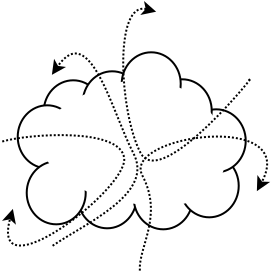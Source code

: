 <?xml version="1.0" encoding="UTF-8"?>
<dia:diagram xmlns:dia="http://www.lysator.liu.se/~alla/dia/">
  <dia:layer name="Background" visible="true">
    <dia:group>
      <dia:group>
        <dia:object type="Standard - Ellipse" version="0" id="O0">
          <dia:attribute name="obj_pos">
            <dia:point val="14.086,8.838"/>
          </dia:attribute>
          <dia:attribute name="obj_bb">
            <dia:rectangle val="14.036,8.788;17.086,12.039"/>
          </dia:attribute>
          <dia:attribute name="elem_corner">
            <dia:point val="14.086,8.838"/>
          </dia:attribute>
          <dia:attribute name="elem_width">
            <dia:real val="2.95"/>
          </dia:attribute>
          <dia:attribute name="elem_height">
            <dia:real val="3.15"/>
          </dia:attribute>
        </dia:object>
        <dia:object type="Standard - Ellipse" version="0" id="O1">
          <dia:attribute name="obj_pos">
            <dia:point val="16.036,8.388"/>
          </dia:attribute>
          <dia:attribute name="obj_bb">
            <dia:rectangle val="15.986,8.338;19.036,11.588"/>
          </dia:attribute>
          <dia:attribute name="elem_corner">
            <dia:point val="16.036,8.388"/>
          </dia:attribute>
          <dia:attribute name="elem_width">
            <dia:real val="2.95"/>
          </dia:attribute>
          <dia:attribute name="elem_height">
            <dia:real val="3.15"/>
          </dia:attribute>
        </dia:object>
        <dia:object type="Standard - Ellipse" version="0" id="O2">
          <dia:attribute name="obj_pos">
            <dia:point val="17.786,9.538"/>
          </dia:attribute>
          <dia:attribute name="obj_bb">
            <dia:rectangle val="17.736,9.488;20.786,12.739"/>
          </dia:attribute>
          <dia:attribute name="elem_corner">
            <dia:point val="17.786,9.538"/>
          </dia:attribute>
          <dia:attribute name="elem_width">
            <dia:real val="2.95"/>
          </dia:attribute>
          <dia:attribute name="elem_height">
            <dia:real val="3.15"/>
          </dia:attribute>
        </dia:object>
        <dia:object type="Standard - Ellipse" version="0" id="O3">
          <dia:attribute name="obj_pos">
            <dia:point val="12.786,10.088"/>
          </dia:attribute>
          <dia:attribute name="obj_bb">
            <dia:rectangle val="12.736,10.039;15.786,13.289"/>
          </dia:attribute>
          <dia:attribute name="elem_corner">
            <dia:point val="12.786,10.088"/>
          </dia:attribute>
          <dia:attribute name="elem_width">
            <dia:real val="2.95"/>
          </dia:attribute>
          <dia:attribute name="elem_height">
            <dia:real val="3.15"/>
          </dia:attribute>
        </dia:object>
        <dia:object type="Standard - Ellipse" version="0" id="O4">
          <dia:attribute name="obj_pos">
            <dia:point val="14.736,11.438"/>
          </dia:attribute>
          <dia:attribute name="obj_bb">
            <dia:rectangle val="14.686,11.389;17.736,14.639"/>
          </dia:attribute>
          <dia:attribute name="elem_corner">
            <dia:point val="14.736,11.438"/>
          </dia:attribute>
          <dia:attribute name="elem_width">
            <dia:real val="2.95"/>
          </dia:attribute>
          <dia:attribute name="elem_height">
            <dia:real val="3.15"/>
          </dia:attribute>
        </dia:object>
        <dia:object type="Standard - Ellipse" version="0" id="O5">
          <dia:attribute name="obj_pos">
            <dia:point val="16.236,10.838"/>
          </dia:attribute>
          <dia:attribute name="obj_bb">
            <dia:rectangle val="16.186,10.789;19.236,14.039"/>
          </dia:attribute>
          <dia:attribute name="elem_corner">
            <dia:point val="16.236,10.838"/>
          </dia:attribute>
          <dia:attribute name="elem_width">
            <dia:real val="2.95"/>
          </dia:attribute>
          <dia:attribute name="elem_height">
            <dia:real val="3.15"/>
          </dia:attribute>
        </dia:object>
        <dia:object type="Standard - Ellipse" version="0" id="O6">
          <dia:attribute name="obj_pos">
            <dia:point val="17.486,11.838"/>
          </dia:attribute>
          <dia:attribute name="obj_bb">
            <dia:rectangle val="17.436,11.789;20.486,15.039"/>
          </dia:attribute>
          <dia:attribute name="elem_corner">
            <dia:point val="17.486,11.838"/>
          </dia:attribute>
          <dia:attribute name="elem_width">
            <dia:real val="2.95"/>
          </dia:attribute>
          <dia:attribute name="elem_height">
            <dia:real val="3.15"/>
          </dia:attribute>
        </dia:object>
        <dia:object type="Standard - Ellipse" version="0" id="O7">
          <dia:attribute name="obj_pos">
            <dia:point val="15.786,13.088"/>
          </dia:attribute>
          <dia:attribute name="obj_bb">
            <dia:rectangle val="15.736,13.039;18.786,16.288"/>
          </dia:attribute>
          <dia:attribute name="elem_corner">
            <dia:point val="15.786,13.088"/>
          </dia:attribute>
          <dia:attribute name="elem_width">
            <dia:real val="2.95"/>
          </dia:attribute>
          <dia:attribute name="elem_height">
            <dia:real val="3.15"/>
          </dia:attribute>
        </dia:object>
        <dia:object type="Standard - Ellipse" version="0" id="O8">
          <dia:attribute name="obj_pos">
            <dia:point val="19.486,10.539"/>
          </dia:attribute>
          <dia:attribute name="obj_bb">
            <dia:rectangle val="19.436,10.489;22.486,13.739"/>
          </dia:attribute>
          <dia:attribute name="elem_corner">
            <dia:point val="19.486,10.539"/>
          </dia:attribute>
          <dia:attribute name="elem_width">
            <dia:real val="2.95"/>
          </dia:attribute>
          <dia:attribute name="elem_height">
            <dia:real val="3.15"/>
          </dia:attribute>
        </dia:object>
        <dia:object type="Standard - Ellipse" version="0" id="O9">
          <dia:attribute name="obj_pos">
            <dia:point val="18.586,13.139"/>
          </dia:attribute>
          <dia:attribute name="obj_bb">
            <dia:rectangle val="18.536,13.088;21.586,16.338"/>
          </dia:attribute>
          <dia:attribute name="elem_corner">
            <dia:point val="18.586,13.139"/>
          </dia:attribute>
          <dia:attribute name="elem_width">
            <dia:real val="2.95"/>
          </dia:attribute>
          <dia:attribute name="elem_height">
            <dia:real val="3.15"/>
          </dia:attribute>
        </dia:object>
        <dia:object type="Standard - Ellipse" version="0" id="O10">
          <dia:attribute name="obj_pos">
            <dia:point val="20.886,12.539"/>
          </dia:attribute>
          <dia:attribute name="obj_bb">
            <dia:rectangle val="20.836,12.489;23.886,15.739"/>
          </dia:attribute>
          <dia:attribute name="elem_corner">
            <dia:point val="20.886,12.539"/>
          </dia:attribute>
          <dia:attribute name="elem_width">
            <dia:real val="2.95"/>
          </dia:attribute>
          <dia:attribute name="elem_height">
            <dia:real val="3.15"/>
          </dia:attribute>
        </dia:object>
        <dia:object type="Standard - Ellipse" version="0" id="O11">
          <dia:attribute name="obj_pos">
            <dia:point val="21.236,10.289"/>
          </dia:attribute>
          <dia:attribute name="obj_bb">
            <dia:rectangle val="21.186,10.239;24.236,13.489"/>
          </dia:attribute>
          <dia:attribute name="elem_corner">
            <dia:point val="21.236,10.289"/>
          </dia:attribute>
          <dia:attribute name="elem_width">
            <dia:real val="2.95"/>
          </dia:attribute>
          <dia:attribute name="elem_height">
            <dia:real val="3.15"/>
          </dia:attribute>
        </dia:object>
        <dia:object type="Standard - Ellipse" version="0" id="O12">
          <dia:attribute name="obj_pos">
            <dia:point val="19.536,8.788"/>
          </dia:attribute>
          <dia:attribute name="obj_bb">
            <dia:rectangle val="19.486,8.738;22.536,11.989"/>
          </dia:attribute>
          <dia:attribute name="elem_corner">
            <dia:point val="19.536,8.788"/>
          </dia:attribute>
          <dia:attribute name="elem_width">
            <dia:real val="2.95"/>
          </dia:attribute>
          <dia:attribute name="elem_height">
            <dia:real val="3.15"/>
          </dia:attribute>
        </dia:object>
        <dia:object type="Standard - Ellipse" version="0" id="O13">
          <dia:attribute name="obj_pos">
            <dia:point val="13.236,12.889"/>
          </dia:attribute>
          <dia:attribute name="obj_bb">
            <dia:rectangle val="13.186,12.838;16.236,16.088"/>
          </dia:attribute>
          <dia:attribute name="elem_corner">
            <dia:point val="13.236,12.889"/>
          </dia:attribute>
          <dia:attribute name="elem_width">
            <dia:real val="2.95"/>
          </dia:attribute>
          <dia:attribute name="elem_height">
            <dia:real val="3.15"/>
          </dia:attribute>
        </dia:object>
        <dia:object type="Standard - Ellipse" version="0" id="O14">
          <dia:attribute name="obj_pos">
            <dia:point val="17.986,7.438"/>
          </dia:attribute>
          <dia:attribute name="obj_bb">
            <dia:rectangle val="17.936,7.388;20.986,10.639"/>
          </dia:attribute>
          <dia:attribute name="elem_corner">
            <dia:point val="17.986,7.438"/>
          </dia:attribute>
          <dia:attribute name="elem_width">
            <dia:real val="2.95"/>
          </dia:attribute>
          <dia:attribute name="elem_height">
            <dia:real val="3.15"/>
          </dia:attribute>
        </dia:object>
      </dia:group>
      <dia:object type="Standard - Beziergon" version="0" id="O15">
        <dia:attribute name="obj_pos">
          <dia:point val="19.761,15.063"/>
        </dia:attribute>
        <dia:attribute name="obj_bb">
          <dia:rectangle val="14.004,8.812;23.189,15.119"/>
        </dia:attribute>
        <dia:attribute name="bez_points">
          <dia:point val="19.761,15.063"/>
          <dia:point val="25.661,15.313"/>
          <dia:point val="23.161,7.363"/>
          <dia:point val="17.411,9.113"/>
          <dia:point val="11.661,10.864"/>
          <dia:point val="13.861,14.813"/>
        </dia:attribute>
        <dia:attribute name="corner_types">
          <dia:enum val="150715008"/>
          <dia:enum val="0"/>
          <dia:enum val="0"/>
        </dia:attribute>
        <dia:attribute name="line_color">
          <dia:color val="#ffffff"/>
        </dia:attribute>
        <dia:attribute name="show_background">
          <dia:boolean val="true"/>
        </dia:attribute>
      </dia:object>
    </dia:group>
    <dia:group>
      <dia:object type="Standard - BezierLine" version="0" id="O16">
        <dia:attribute name="obj_pos">
          <dia:point val="24.332,8.849"/>
        </dia:attribute>
        <dia:attribute name="obj_bb">
          <dia:rectangle val="18.063,4.913;24.482,12.901"/>
        </dia:attribute>
        <dia:attribute name="bez_points">
          <dia:point val="24.332,8.849"/>
          <dia:point val="25.218,7.856"/>
          <dia:point val="19.991,14.487"/>
          <dia:point val="18.927,12.466"/>
          <dia:point val="17.863,10.444"/>
          <dia:point val="17.579,4.842"/>
          <dia:point val="19.707,5.409"/>
        </dia:attribute>
        <dia:attribute name="corner_types">
          <dia:enum val="0"/>
          <dia:enum val="0"/>
          <dia:enum val="0"/>
        </dia:attribute>
        <dia:attribute name="line_style">
          <dia:enum val="4"/>
        </dia:attribute>
        <dia:attribute name="end_arrow">
          <dia:enum val="22"/>
        </dia:attribute>
        <dia:attribute name="end_arrow_length">
          <dia:real val="0.5"/>
        </dia:attribute>
        <dia:attribute name="end_arrow_width">
          <dia:real val="0.5"/>
        </dia:attribute>
      </dia:object>
      <dia:object type="Standard - BezierLine" version="0" id="O17">
        <dia:attribute name="obj_pos">
          <dia:point val="14.53,17.111"/>
        </dia:attribute>
        <dia:attribute name="obj_bb">
          <dia:rectangle val="14.053,7.647;18.823,17.181"/>
        </dia:attribute>
        <dia:attribute name="bez_points">
          <dia:point val="14.53,17.111"/>
          <dia:point val="16.197,15.976"/>
          <dia:point val="19.636,14.51"/>
          <dia:point val="18.572,12.489"/>
          <dia:point val="17.509,10.467"/>
          <dia:point val="16.409,5.764"/>
          <dia:point val="14.494,8.565"/>
        </dia:attribute>
        <dia:attribute name="corner_types">
          <dia:enum val="0"/>
          <dia:enum val="0"/>
          <dia:enum val="0"/>
        </dia:attribute>
        <dia:attribute name="line_style">
          <dia:enum val="4"/>
        </dia:attribute>
        <dia:attribute name="end_arrow">
          <dia:enum val="22"/>
        </dia:attribute>
        <dia:attribute name="end_arrow_length">
          <dia:real val="0.5"/>
        </dia:attribute>
        <dia:attribute name="end_arrow_width">
          <dia:real val="0.5"/>
        </dia:attribute>
      </dia:object>
      <dia:object type="Standard - BezierLine" version="0" id="O18">
        <dia:attribute name="obj_pos">
          <dia:point val="18.892,18.352"/>
        </dia:attribute>
        <dia:attribute name="obj_bb">
          <dia:rectangle val="18.839,11.663;25.206,18.405"/>
        </dia:attribute>
        <dia:attribute name="bez_points">
          <dia:point val="18.892,18.352"/>
          <dia:point val="18.821,17.147"/>
          <dia:point val="20.082,15.621"/>
          <dia:point val="19.018,13.6"/>
          <dia:point val="17.954,11.579"/>
          <dia:point val="26.941,10.338"/>
          <dia:point val="24.743,14.381"/>
        </dia:attribute>
        <dia:attribute name="corner_types">
          <dia:enum val="0"/>
          <dia:enum val="0"/>
          <dia:enum val="0"/>
        </dia:attribute>
        <dia:attribute name="line_style">
          <dia:enum val="4"/>
        </dia:attribute>
        <dia:attribute name="end_arrow">
          <dia:enum val="22"/>
        </dia:attribute>
        <dia:attribute name="end_arrow_length">
          <dia:real val="0.5"/>
        </dia:attribute>
        <dia:attribute name="end_arrow_width">
          <dia:real val="0.5"/>
        </dia:attribute>
      </dia:object>
      <dia:object type="Standard - BezierLine" version="0" id="O19">
        <dia:attribute name="obj_pos">
          <dia:point val="12.012,11.898"/>
        </dia:attribute>
        <dia:attribute name="obj_bb">
          <dia:rectangle val="11.95,11.528;18.163,16.968"/>
        </dia:attribute>
        <dia:attribute name="bez_points">
          <dia:point val="12.012,11.898"/>
          <dia:point val="13.36,11.508"/>
          <dia:point val="17.97,11.189"/>
          <dia:point val="18.111,12.749"/>
          <dia:point val="18.253,14.31"/>
          <dia:point val="11.338,19.558"/>
          <dia:point val="12.544,15.267"/>
        </dia:attribute>
        <dia:attribute name="corner_types">
          <dia:enum val="0"/>
          <dia:enum val="0"/>
          <dia:enum val="0"/>
        </dia:attribute>
        <dia:attribute name="line_style">
          <dia:enum val="4"/>
        </dia:attribute>
        <dia:attribute name="end_arrow">
          <dia:enum val="22"/>
        </dia:attribute>
        <dia:attribute name="end_arrow_length">
          <dia:real val="0.5"/>
        </dia:attribute>
        <dia:attribute name="end_arrow_width">
          <dia:real val="0.5"/>
        </dia:attribute>
      </dia:object>
    </dia:group>
  </dia:layer>
</dia:diagram>
